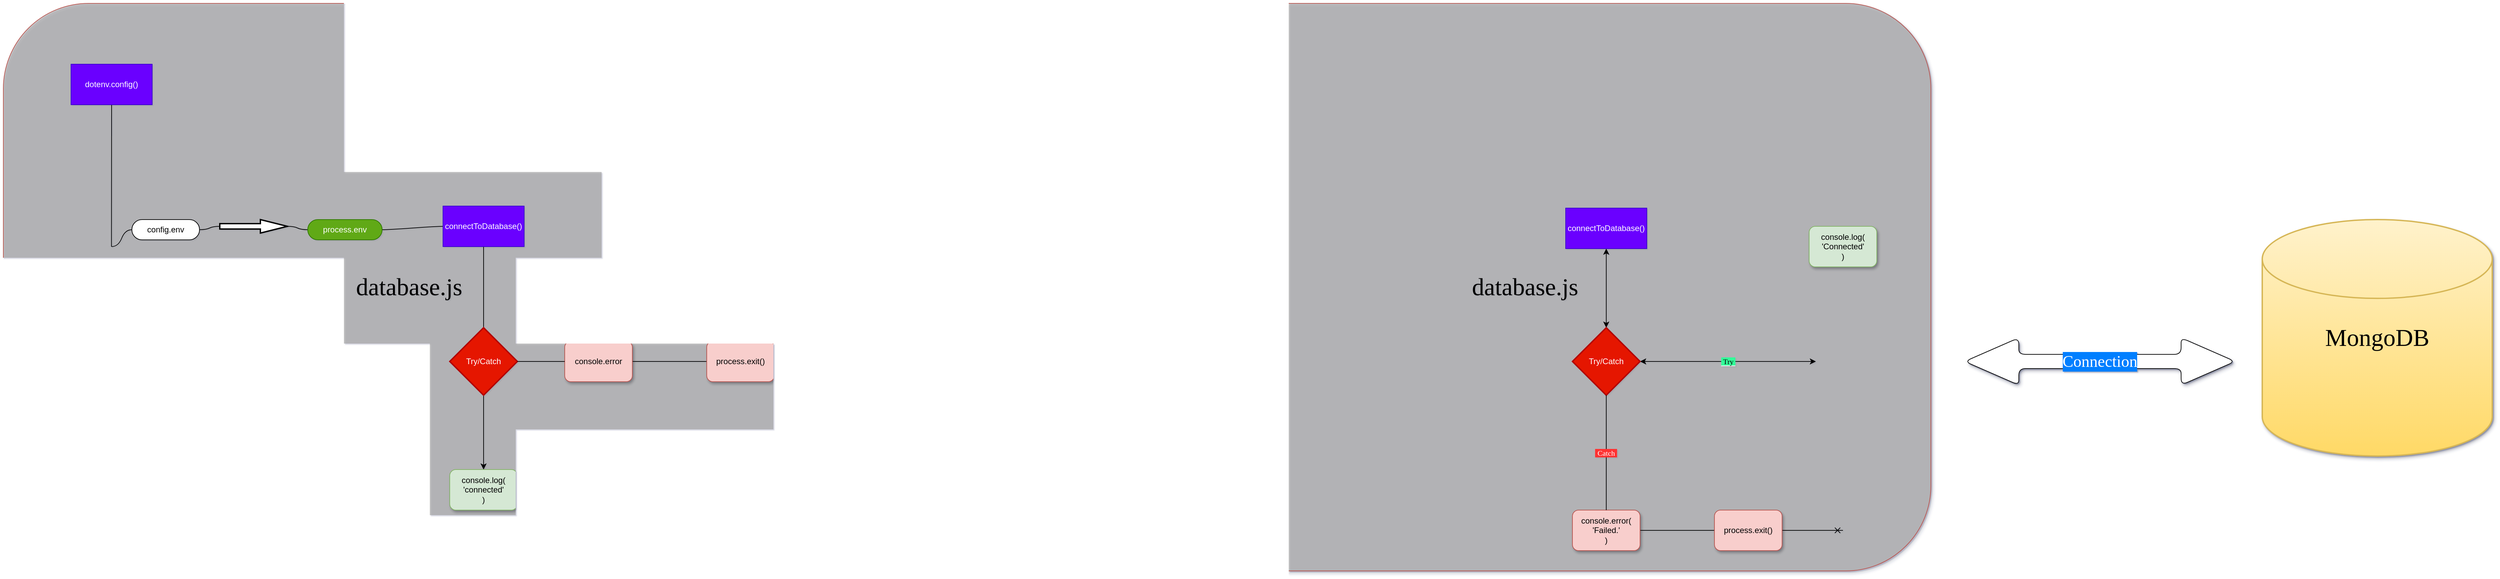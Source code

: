 <mxfile>
    <diagram id="jeVRD9gRO1LBd0HFrmdf" name="Page-1">
        <mxGraphModel dx="841" dy="554" grid="1" gridSize="10" guides="1" tooltips="1" connect="1" arrows="1" fold="1" page="1" pageScale="1" pageWidth="1920" pageHeight="1200" math="0" shadow="1">
            <root>
                <mxCell id="0"/>
                <mxCell id="1" parent="0"/>
                <mxCell id="73" value="&lt;p style=&quot;line-height: 120%;&quot;&gt;&lt;/p&gt;&lt;pre style=&quot;&quot;&gt;&lt;font face=&quot;Georgia&quot; style=&quot;font-size: 36px; font-weight: normal;&quot;&gt;database.js&lt;/font&gt;&lt;/pre&gt;&lt;p&gt;&lt;/p&gt;" style="rounded=1;whiteSpace=wrap;html=1;fillColor=#a8a8a8;fillStyle=auto;strokeColor=#b85450;align=center;shadow=1;noLabel=0;labelPadding=0;portConstraintRotation=0;snapToPoint=0;metaEdit=0;backgroundOutline=0;movable=0;resizable=0;rotatable=0;deletable=0;editable=0;connectable=0;strokeOpacity=100;fillOpacity=50;" vertex="1" parent="1">
                    <mxGeometry x="830" y="10" width="1200" height="840" as="geometry"/>
                </mxCell>
                <mxCell id="15" style="edgeStyle=elbowEdgeStyle;html=1;startArrow=none;endArrow=none;movable=0;resizable=0;rotatable=0;deletable=0;editable=0;connectable=0;" parent="1" target="14" edge="1">
                    <mxGeometry relative="1" as="geometry">
                        <mxPoint x="989.8" y="370" as="sourcePoint"/>
                    </mxGeometry>
                </mxCell>
                <UserObject label="dotenv.config()" treeRoot="1" id="14">
                    <mxCell style="whiteSpace=wrap;html=1;align=center;treeFolding=1;treeMoving=1;newEdgeStyle={&quot;edgeStyle&quot;:&quot;elbowEdgeStyle&quot;,&quot;startArrow&quot;:&quot;none&quot;,&quot;endArrow&quot;:&quot;none&quot;};rounded=0;glass=0;shadow=0;fillColor=#6a00ff;fontColor=#ffffff;strokeColor=#3700CC;movable=0;resizable=0;rotatable=0;deletable=0;editable=0;connectable=0;" parent="1" vertex="1" collapsed="1">
                        <mxGeometry x="930" y="100" width="120" height="60" as="geometry"/>
                    </mxCell>
                </UserObject>
                <mxCell id="31" style="edgeStyle=entityRelationEdgeStyle;html=1;startArrow=none;endArrow=none;segment=10;curved=1;sourcePerimeterSpacing=0;targetPerimeterSpacing=0;movable=0;resizable=0;rotatable=0;deletable=0;editable=0;connectable=0;" parent="1" source="17" target="29" edge="1">
                    <mxGeometry relative="1" as="geometry"/>
                </mxCell>
                <mxCell id="17" value="config.env" style="whiteSpace=wrap;html=1;rounded=1;arcSize=50;align=center;verticalAlign=middle;strokeWidth=1;autosize=1;spacing=4;treeFolding=1;treeMoving=1;newEdgeStyle={&quot;edgeStyle&quot;:&quot;entityRelationEdgeStyle&quot;,&quot;startArrow&quot;:&quot;none&quot;,&quot;endArrow&quot;:&quot;none&quot;,&quot;segment&quot;:10,&quot;curved&quot;:1,&quot;sourcePerimeterSpacing&quot;:0,&quot;targetPerimeterSpacing&quot;:0};shadow=0;glass=0;sketch=0;gradientColor=none;movable=0;resizable=0;rotatable=0;deletable=0;editable=0;connectable=0;" parent="1" vertex="1">
                    <mxGeometry x="1020" y="330" width="100" height="30" as="geometry"/>
                </mxCell>
                <mxCell id="18" value="" style="edgeStyle=entityRelationEdgeStyle;startArrow=none;endArrow=none;segment=10;curved=1;sourcePerimeterSpacing=0;targetPerimeterSpacing=0;movable=0;resizable=0;rotatable=0;deletable=0;editable=0;connectable=0;" parent="1" target="17" edge="1">
                    <mxGeometry relative="1" as="geometry">
                        <mxPoint x="990" y="370" as="sourcePoint"/>
                    </mxGeometry>
                </mxCell>
                <mxCell id="27" style="edgeStyle=entityRelationEdgeStyle;html=1;startArrow=none;endArrow=none;segment=10;curved=1;sourcePerimeterSpacing=0;targetPerimeterSpacing=0;entryX=0;entryY=0.5;entryDx=0;entryDy=0;movable=0;resizable=0;rotatable=0;deletable=0;editable=0;connectable=0;" parent="1" source="20" target="26" edge="1">
                    <mxGeometry relative="1" as="geometry"/>
                </mxCell>
                <mxCell id="30" style="edgeStyle=entityRelationEdgeStyle;html=1;startArrow=none;endArrow=none;segment=10;curved=1;sourcePerimeterSpacing=0;targetPerimeterSpacing=0;entryX=1;entryY=0.5;entryDx=0;entryDy=0;entryPerimeter=0;movable=0;resizable=0;rotatable=0;deletable=0;editable=0;connectable=0;" parent="1" source="20" target="29" edge="1">
                    <mxGeometry relative="1" as="geometry"/>
                </mxCell>
                <mxCell id="20" value="process.env" style="whiteSpace=wrap;html=1;rounded=1;arcSize=50;align=center;verticalAlign=middle;strokeWidth=1;autosize=1;spacing=4;treeFolding=1;treeMoving=1;newEdgeStyle={&quot;edgeStyle&quot;:&quot;entityRelationEdgeStyle&quot;,&quot;startArrow&quot;:&quot;none&quot;,&quot;endArrow&quot;:&quot;none&quot;,&quot;segment&quot;:10,&quot;curved&quot;:1,&quot;sourcePerimeterSpacing&quot;:0,&quot;targetPerimeterSpacing&quot;:0};shadow=0;glass=0;sketch=0;fillColor=#60a917;fontColor=#ffffff;strokeColor=#2D7600;movable=0;resizable=0;rotatable=0;deletable=0;editable=0;connectable=0;" parent="1" vertex="1">
                    <mxGeometry x="1280" y="330" width="110" height="30" as="geometry"/>
                </mxCell>
                <mxCell id="33" style="edgeStyle=elbowEdgeStyle;html=1;startArrow=none;endArrow=none;movable=0;resizable=0;rotatable=0;deletable=0;editable=0;connectable=0;" parent="1" source="26" target="32" edge="1">
                    <mxGeometry relative="1" as="geometry"/>
                </mxCell>
                <UserObject label="connectToDatabase()" treeRoot="1" id="26">
                    <mxCell style="whiteSpace=wrap;html=1;align=center;treeFolding=1;treeMoving=1;newEdgeStyle={&quot;edgeStyle&quot;:&quot;elbowEdgeStyle&quot;,&quot;startArrow&quot;:&quot;none&quot;,&quot;endArrow&quot;:&quot;none&quot;};rounded=0;glass=0;shadow=0;fillColor=#6a00ff;fontColor=#ffffff;strokeColor=#3700CC;movable=0;resizable=0;rotatable=0;deletable=0;editable=0;connectable=0;" parent="1" vertex="1" collapsed="1">
                        <mxGeometry x="1480" y="310" width="120" height="60" as="geometry"/>
                    </mxCell>
                </UserObject>
                <mxCell id="29" value="" style="verticalLabelPosition=bottom;verticalAlign=top;html=1;strokeWidth=2;shape=mxgraph.arrows2.arrow;dy=0.6;dx=40;notch=0;movable=0;resizable=0;rotatable=0;deletable=0;editable=0;connectable=0;" parent="1" vertex="1">
                    <mxGeometry x="1150" y="330" width="100" height="20" as="geometry"/>
                </mxCell>
                <mxCell id="49" style="edgeStyle=none;html=1;entryX=0.5;entryY=0;entryDx=0;entryDy=0;movable=0;resizable=0;rotatable=0;deletable=0;editable=0;connectable=0;" parent="1" source="32" target="45" edge="1">
                    <mxGeometry relative="1" as="geometry"/>
                </mxCell>
                <mxCell id="32" value="Try/Catch" style="strokeWidth=2;html=1;shape=mxgraph.flowchart.decision;whiteSpace=wrap;fillColor=#e51400;strokeColor=#B20000;fontColor=#ffffff;movable=0;resizable=0;rotatable=0;deletable=0;editable=0;connectable=0;" parent="1" vertex="1">
                    <mxGeometry x="1490" y="490" width="100" height="100" as="geometry"/>
                </mxCell>
                <mxCell id="44" value="" style="edgeStyle=elbowEdgeStyle;html=1;elbow=horizontal;startArrow=none;endArrow=none;movable=0;resizable=0;rotatable=0;deletable=0;editable=0;connectable=0;" parent="1" source="41" target="43" edge="1">
                    <mxGeometry relative="1" as="geometry"/>
                </mxCell>
                <mxCell id="41" value="console.error" style="whiteSpace=wrap;html=1;align=center;verticalAlign=middle;treeFolding=1;treeMoving=1;newEdgeStyle={&quot;edgeStyle&quot;:&quot;elbowEdgeStyle&quot;,&quot;startArrow&quot;:&quot;none&quot;,&quot;endArrow&quot;:&quot;none&quot;};fillColor=#f8cecc;strokeColor=#b85450;rounded=1;glass=0;shadow=1;movable=0;resizable=0;rotatable=0;deletable=0;editable=0;connectable=0;" parent="1" vertex="1">
                    <mxGeometry x="1660" y="510" width="100" height="60" as="geometry"/>
                </mxCell>
                <mxCell id="42" value="" style="edgeStyle=elbowEdgeStyle;elbow=vertical;sourcePerimeterSpacing=0;targetPerimeterSpacing=0;startArrow=none;endArrow=none;rounded=0;curved=0;exitX=1;exitY=0.5;exitDx=0;exitDy=0;exitPerimeter=0;movable=0;resizable=0;rotatable=0;deletable=0;editable=0;connectable=0;" parent="1" source="32" target="41" edge="1">
                    <mxGeometry relative="1" as="geometry">
                        <mxPoint x="1640" y="530" as="sourcePoint"/>
                    </mxGeometry>
                </mxCell>
                <mxCell id="43" value="process.exit()" style="whiteSpace=wrap;html=1;align=center;verticalAlign=middle;treeFolding=1;treeMoving=1;newEdgeStyle={&quot;edgeStyle&quot;:&quot;elbowEdgeStyle&quot;,&quot;startArrow&quot;:&quot;none&quot;,&quot;endArrow&quot;:&quot;none&quot;};fillColor=#f8cecc;strokeColor=#b85450;rounded=1;glass=0;shadow=1;movable=0;resizable=0;rotatable=0;deletable=0;editable=0;connectable=0;" parent="1" vertex="1">
                    <mxGeometry x="1870" y="510" width="100" height="60" as="geometry"/>
                </mxCell>
                <mxCell id="45" value="console.log(&lt;br&gt;'connected'&lt;br&gt;)" style="whiteSpace=wrap;html=1;align=center;verticalAlign=middle;treeFolding=1;treeMoving=1;newEdgeStyle={&quot;edgeStyle&quot;:&quot;elbowEdgeStyle&quot;,&quot;startArrow&quot;:&quot;none&quot;,&quot;endArrow&quot;:&quot;none&quot;};fillColor=#d5e8d4;strokeColor=#82b366;rounded=1;glass=0;shadow=1;autosize=0;movable=0;resizable=0;rotatable=0;deletable=0;editable=0;connectable=0;" parent="1" vertex="1">
                    <mxGeometry x="1490" y="700" width="100" height="60" as="geometry"/>
                </mxCell>
                <mxCell id="53" value="&lt;p style=&quot;line-height: 120%;&quot;&gt;&lt;/p&gt;&lt;pre style=&quot;&quot;&gt;&lt;font face=&quot;Georgia&quot; style=&quot;font-size: 36px; font-weight: normal;&quot;&gt;database.js&lt;/font&gt;&lt;/pre&gt;&lt;p&gt;&lt;/p&gt;" style="rounded=1;whiteSpace=wrap;html=1;fillColor=#a8a8a8;fillStyle=auto;strokeColor=#b85450;align=center;shadow=1;noLabel=0;labelPadding=0;portConstraintRotation=0;snapToPoint=0;metaEdit=0;backgroundOutline=0;movable=0;resizable=0;rotatable=0;deletable=0;editable=0;connectable=0;strokeOpacity=100;fillOpacity=50;" vertex="1" parent="1">
                    <mxGeometry x="2480" y="10" width="1200" height="840" as="geometry"/>
                </mxCell>
                <mxCell id="62" style="edgeStyle=elbowEdgeStyle;html=1;startArrow=classic;endArrow=classic;rounded=1;endFill=1;startFill=1;" edge="1" source="63" target="66" parent="1">
                    <mxGeometry relative="1" as="geometry"/>
                </mxCell>
                <UserObject label="connectToDatabase()" treeRoot="1" id="63">
                    <mxCell style="whiteSpace=wrap;html=1;align=center;treeFolding=1;treeMoving=1;newEdgeStyle={&quot;edgeStyle&quot;:&quot;elbowEdgeStyle&quot;,&quot;startArrow&quot;:&quot;none&quot;,&quot;endArrow&quot;:&quot;none&quot;};rounded=0;glass=0;shadow=0;fillColor=#6a00ff;fontColor=#ffffff;strokeColor=#3700CC;" vertex="1" collapsed="1" parent="1">
                        <mxGeometry x="3140" y="313" width="120" height="60" as="geometry"/>
                    </mxCell>
                </UserObject>
                <mxCell id="65" value="&lt;font face=&quot;Georgia&quot; style=&quot;background-color: rgb(51, 255, 153);&quot;&gt;&amp;nbsp;Try&amp;nbsp;&lt;/font&gt;" style="edgeStyle=none;html=1;startArrow=classic;startFill=1;endArrow=classic;endFill=1;labelBorderColor=none;" edge="1" source="66" parent="1">
                    <mxGeometry relative="1" as="geometry">
                        <mxPoint x="3510" y="540" as="targetPoint"/>
                    </mxGeometry>
                </mxCell>
                <mxCell id="66" value="Try/Catch" style="strokeWidth=2;html=1;shape=mxgraph.flowchart.decision;whiteSpace=wrap;fillColor=#e51400;strokeColor=#B20000;fontColor=#ffffff;" vertex="1" parent="1">
                    <mxGeometry x="3150" y="490" width="100" height="100" as="geometry"/>
                </mxCell>
                <mxCell id="67" value="" style="edgeStyle=elbowEdgeStyle;html=1;elbow=horizontal;startArrow=none;endArrow=none;" edge="1" source="68" target="70" parent="1">
                    <mxGeometry relative="1" as="geometry"/>
                </mxCell>
                <mxCell id="68" value="console.error(&lt;br&gt;'Failed.'&lt;br&gt;)" style="whiteSpace=wrap;html=1;align=center;verticalAlign=middle;treeFolding=1;treeMoving=1;newEdgeStyle={&quot;edgeStyle&quot;:&quot;elbowEdgeStyle&quot;,&quot;startArrow&quot;:&quot;none&quot;,&quot;endArrow&quot;:&quot;none&quot;};fillColor=#f8cecc;strokeColor=#b85450;rounded=1;glass=0;shadow=1;" vertex="1" parent="1">
                    <mxGeometry x="3150" y="760" width="100" height="60" as="geometry"/>
                </mxCell>
                <mxCell id="69" value=" Catch " style="edgeStyle=elbowEdgeStyle;elbow=vertical;sourcePerimeterSpacing=0;targetPerimeterSpacing=0;startArrow=none;endArrow=none;rounded=0;curved=0;exitX=0.5;exitY=1;exitDx=0;exitDy=0;exitPerimeter=0;labelBackgroundColor=#FF3333;fontColor=#FFFFFF;labelBorderColor=none;fontFamily=Georgia;" edge="1" source="66" target="68" parent="1">
                    <mxGeometry relative="1" as="geometry">
                        <mxPoint x="3240" y="600" as="sourcePoint"/>
                    </mxGeometry>
                </mxCell>
                <mxCell id="84" style="edgeStyle=elbowEdgeStyle;shape=connector;curved=0;rounded=0;elbow=vertical;html=1;startArrow=none;endArrow=cross;exitX=1;exitY=0.5;exitDx=0;exitDy=0;labelBackgroundColor=#FF3333;labelBorderColor=#CCCCCC;strokeColor=default;fontFamily=Georgia;fontSize=11;fontColor=#000000;sourcePerimeterSpacing=0;targetPerimeterSpacing=0;endFill=0;" edge="1" parent="1" source="70">
                    <mxGeometry relative="1" as="geometry">
                        <mxPoint x="3550" y="790" as="targetPoint"/>
                    </mxGeometry>
                </mxCell>
                <mxCell id="70" value="process.exit()" style="whiteSpace=wrap;html=1;align=center;verticalAlign=middle;treeFolding=1;treeMoving=1;newEdgeStyle={&quot;edgeStyle&quot;:&quot;elbowEdgeStyle&quot;,&quot;startArrow&quot;:&quot;none&quot;,&quot;endArrow&quot;:&quot;none&quot;};fillColor=#f8cecc;strokeColor=#b85450;rounded=1;glass=0;shadow=1;" vertex="1" parent="1">
                    <mxGeometry x="3360" y="760" width="100" height="60" as="geometry"/>
                </mxCell>
                <mxCell id="71" value="console.log(&lt;br&gt;'Connected'&lt;br&gt;)" style="whiteSpace=wrap;html=1;align=center;verticalAlign=middle;treeFolding=1;treeMoving=1;newEdgeStyle={&quot;edgeStyle&quot;:&quot;elbowEdgeStyle&quot;,&quot;startArrow&quot;:&quot;none&quot;,&quot;endArrow&quot;:&quot;none&quot;};fillColor=#d5e8d4;strokeColor=#82b366;rounded=1;glass=0;shadow=1;autosize=0;imageAspect=1;" vertex="1" parent="1">
                    <mxGeometry x="3500" y="340" width="100" height="60" as="geometry"/>
                </mxCell>
                <mxCell id="74" value="MongoDB" style="strokeWidth=2;html=1;shape=mxgraph.flowchart.database;whiteSpace=wrap;rounded=1;shadow=1;sketch=0;fillStyle=auto;strokeColor=#d6b656;fontFamily=Georgia;fontSize=36;fillColor=#fff2cc;gradientColor=#ffd966;" vertex="1" parent="1">
                    <mxGeometry x="4170" y="330" width="340" height="350" as="geometry"/>
                </mxCell>
                <mxCell id="86" value="&lt;span style=&quot;&quot;&gt;&lt;font style=&quot;font-size: 24px;&quot;&gt;Connection&lt;/font&gt;&lt;/span&gt;" style="shape=doubleArrow;whiteSpace=wrap;html=1;rounded=1;shadow=1;labelBackgroundColor=#007FFF;sketch=0;fillStyle=auto;strokeColor=#000000;fontFamily=Georgia;fontSize=11;fontColor=#FFFFFF;fillColor=default;gradientColor=none;" vertex="1" parent="1">
                    <mxGeometry x="3730" y="505" width="400" height="70" as="geometry"/>
                </mxCell>
            </root>
        </mxGraphModel>
    </diagram>
</mxfile>